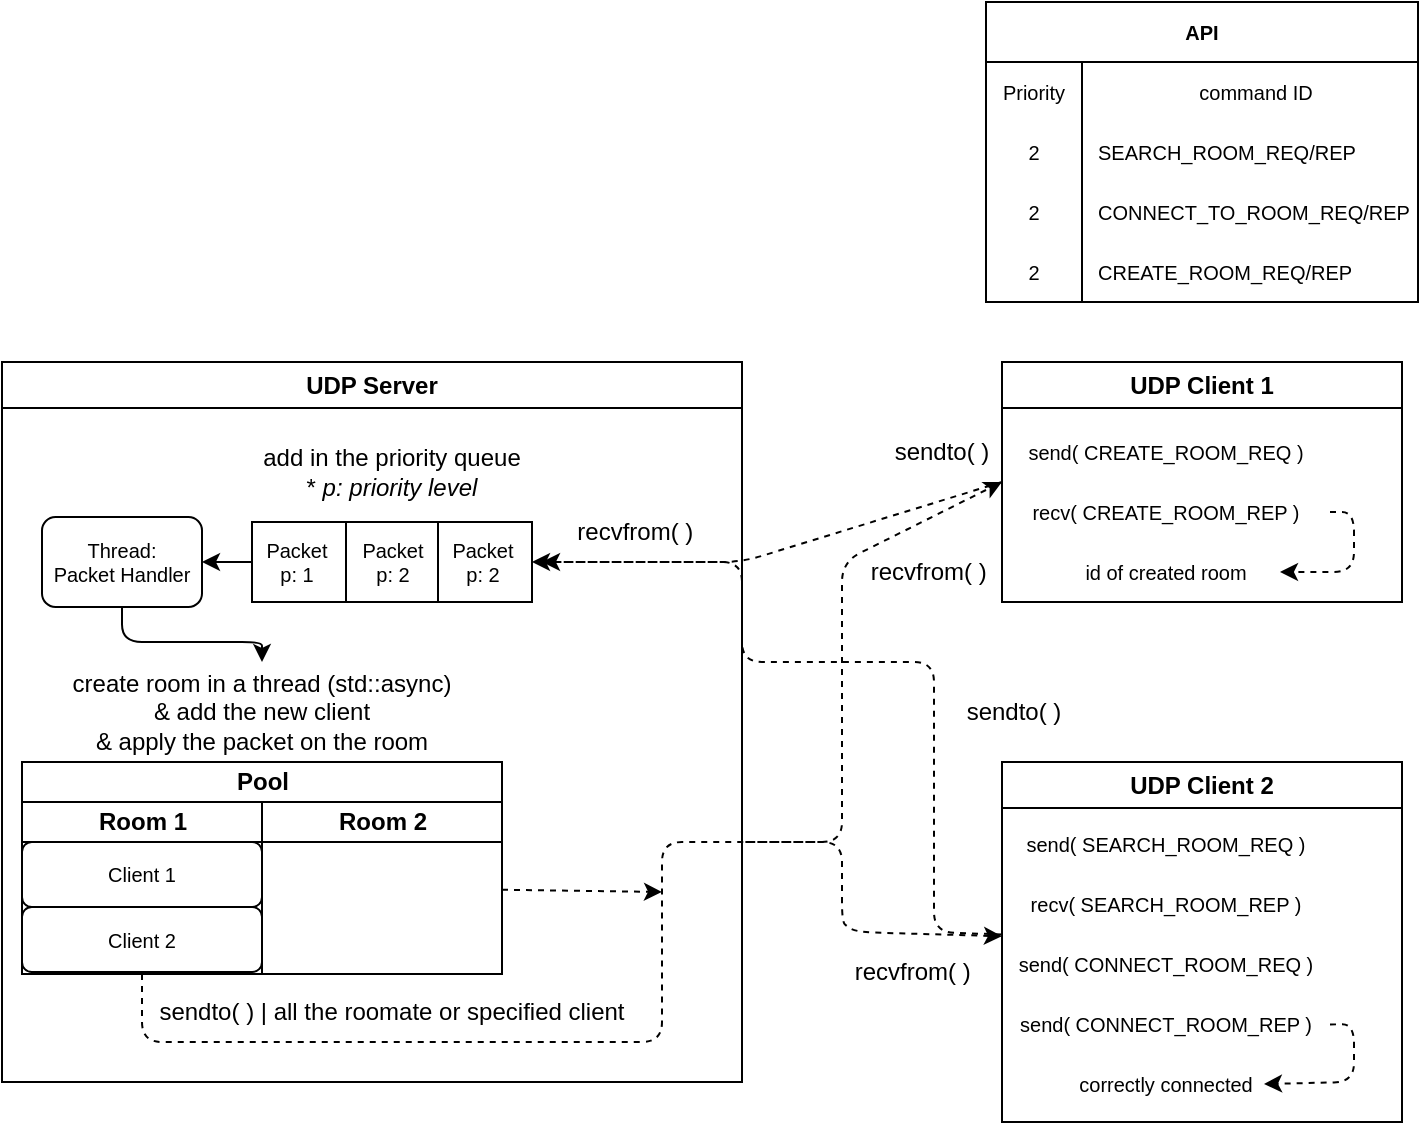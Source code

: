 <mxfile>
    <diagram id="Rn2WxBoUSha6ol9stlQ8" name="Page-1">
        <mxGraphModel dx="1156" dy="553" grid="1" gridSize="10" guides="1" tooltips="1" connect="1" arrows="1" fold="1" page="1" pageScale="1" pageWidth="827" pageHeight="1169" math="0" shadow="0">
            <root>
                <mxCell id="0"/>
                <mxCell id="1" parent="0"/>
                <mxCell id="2" value="UDP Server" style="swimlane;whiteSpace=wrap;html=1;" parent="1" vertex="1">
                    <mxGeometry x="64" y="260" width="370" height="360" as="geometry"/>
                </mxCell>
                <mxCell id="18" value="create room in a thread (std::async)&lt;br&gt;&amp;amp; add the new client&lt;br&gt;&amp;amp; apply the packet on the room" style="text;html=1;strokeColor=none;fillColor=none;align=center;verticalAlign=middle;whiteSpace=wrap;rounded=0;" parent="2" vertex="1">
                    <mxGeometry x="10" y="150" width="240" height="50" as="geometry"/>
                </mxCell>
                <mxCell id="20" value="" style="shape=process;whiteSpace=wrap;html=1;backgroundOutline=1;size=0.333;" parent="2" vertex="1">
                    <mxGeometry x="125" y="80" width="140" height="40" as="geometry"/>
                </mxCell>
                <mxCell id="21" value="Pool" style="swimlane;childLayout=stackLayout;resizeParent=1;resizeParentMax=0;startSize=20;html=1;" vertex="1" parent="2">
                    <mxGeometry x="10" y="200" width="240" height="106" as="geometry"/>
                </mxCell>
                <mxCell id="22" value="Room 1" style="swimlane;startSize=20;html=1;fillStyle=auto;gradientColor=none;swimlaneFillColor=default;" vertex="1" parent="21">
                    <mxGeometry y="20" width="120" height="86" as="geometry"/>
                </mxCell>
                <mxCell id="39" value="Client 1" style="rounded=1;whiteSpace=wrap;html=1;fillStyle=auto;fontSize=10;fillColor=none;gradientColor=none;" vertex="1" parent="22">
                    <mxGeometry y="20" width="120" height="32.5" as="geometry"/>
                </mxCell>
                <mxCell id="40" value="Client 2" style="rounded=1;whiteSpace=wrap;html=1;fillStyle=auto;fontSize=10;fillColor=none;gradientColor=none;" vertex="1" parent="22">
                    <mxGeometry y="52.5" width="120" height="32.5" as="geometry"/>
                </mxCell>
                <mxCell id="23" value="Room 2" style="swimlane;startSize=20;html=1;swimlaneFillColor=default;" vertex="1" parent="21">
                    <mxGeometry x="120" y="20" width="120" height="86" as="geometry"/>
                </mxCell>
                <mxCell id="14" value="Packet p: 2" style="text;strokeColor=none;fillColor=none;align=center;verticalAlign=middle;spacingLeft=4;spacingRight=4;overflow=hidden;points=[[0,0.5],[1,0.5]];portConstraint=eastwest;rotatable=0;whiteSpace=wrap;html=1;fontSize=10;" parent="2" vertex="1">
                    <mxGeometry x="172.5" y="80" width="45" height="40" as="geometry"/>
                </mxCell>
                <mxCell id="8" value="&amp;nbsp;recvfrom( )" style="text;html=1;strokeColor=none;fillColor=none;align=center;verticalAlign=middle;whiteSpace=wrap;rounded=0;" parent="2" vertex="1">
                    <mxGeometry x="280" y="70" width="70" height="30" as="geometry"/>
                </mxCell>
                <mxCell id="6" value="sendto( ) | all the roomate or specified client" style="text;html=1;strokeColor=none;fillColor=none;align=center;verticalAlign=middle;whiteSpace=wrap;rounded=0;" parent="2" vertex="1">
                    <mxGeometry x="75" y="310" width="240" height="30" as="geometry"/>
                </mxCell>
                <mxCell id="25" value="add in the priority queue&lt;br&gt;*&lt;i&gt; p: priority level&lt;/i&gt;" style="text;html=1;strokeColor=none;fillColor=none;align=center;verticalAlign=middle;whiteSpace=wrap;rounded=0;" vertex="1" parent="2">
                    <mxGeometry x="125" y="40" width="140" height="30" as="geometry"/>
                </mxCell>
                <mxCell id="26" value="Packet p: 1" style="text;strokeColor=none;fillColor=none;align=center;verticalAlign=middle;spacingLeft=4;spacingRight=4;overflow=hidden;points=[[0,0.5],[1,0.5]];portConstraint=eastwest;rotatable=0;whiteSpace=wrap;html=1;fontSize=10;" vertex="1" parent="2">
                    <mxGeometry x="125" y="80" width="45" height="40" as="geometry"/>
                </mxCell>
                <mxCell id="27" value="Packet p: 2" style="text;strokeColor=none;fillColor=none;align=center;verticalAlign=middle;spacingLeft=4;spacingRight=4;overflow=hidden;points=[[0,0.5],[1,0.5]];portConstraint=eastwest;rotatable=0;whiteSpace=wrap;html=1;rounded=0;fontSize=10;" vertex="1" parent="2">
                    <mxGeometry x="217.5" y="80" width="45" height="40" as="geometry"/>
                </mxCell>
                <mxCell id="31" value="Thread:&lt;br&gt;Packet Handler" style="rounded=1;whiteSpace=wrap;html=1;fillStyle=auto;fontSize=10;fillColor=none;gradientColor=none;" vertex="1" parent="2">
                    <mxGeometry x="20" y="77.5" width="80" height="45" as="geometry"/>
                </mxCell>
                <mxCell id="30" style="edgeStyle=none;html=1;fontSize=10;startArrow=none;startFill=0;endArrow=classic;endFill=1;entryX=1;entryY=0.5;entryDx=0;entryDy=0;" edge="1" parent="2" source="26" target="31">
                    <mxGeometry relative="1" as="geometry">
                        <mxPoint x="110" y="100" as="targetPoint"/>
                    </mxGeometry>
                </mxCell>
                <mxCell id="5" style="edgeStyle=none;html=1;exitX=0;exitY=0.5;exitDx=0;exitDy=0;startArrow=none;startFill=0;dashed=1;endArrow=classic;endFill=1;entryX=1;entryY=0.5;entryDx=0;entryDy=0;" parent="1" source="3" target="20" edge="1">
                    <mxGeometry relative="1" as="geometry">
                        <mxPoint x="334" y="380" as="targetPoint"/>
                        <Array as="points">
                            <mxPoint x="434" y="360"/>
                        </Array>
                    </mxGeometry>
                </mxCell>
                <mxCell id="3" value="UDP Client 1" style="swimlane;whiteSpace=wrap;html=1;" parent="1" vertex="1">
                    <mxGeometry x="564" y="260" width="200" height="120" as="geometry"/>
                </mxCell>
                <mxCell id="64" value="send( CREATE_ROOM_REQ )" style="text;html=1;strokeColor=none;fillColor=none;align=center;verticalAlign=middle;whiteSpace=wrap;rounded=0;fillStyle=auto;fontSize=10;" vertex="1" parent="3">
                    <mxGeometry y="30" width="164" height="30" as="geometry"/>
                </mxCell>
                <mxCell id="68" style="edgeStyle=none;html=1;entryX=1;entryY=0.5;entryDx=0;entryDy=0;dashed=1;fontSize=10;startArrow=none;startFill=0;endArrow=classic;endFill=1;exitX=1;exitY=0.5;exitDx=0;exitDy=0;" edge="1" parent="3" source="65" target="66">
                    <mxGeometry relative="1" as="geometry">
                        <Array as="points">
                            <mxPoint x="176" y="75"/>
                            <mxPoint x="176" y="105"/>
                        </Array>
                    </mxGeometry>
                </mxCell>
                <mxCell id="65" value="recv( CREATE_ROOM_REP )" style="text;html=1;strokeColor=none;fillColor=none;align=center;verticalAlign=middle;whiteSpace=wrap;rounded=0;fillStyle=auto;fontSize=10;" vertex="1" parent="3">
                    <mxGeometry y="60" width="164" height="30" as="geometry"/>
                </mxCell>
                <mxCell id="66" value="id of created room" style="text;html=1;strokeColor=none;fillColor=none;align=center;verticalAlign=middle;whiteSpace=wrap;rounded=0;fillStyle=auto;fontSize=10;" vertex="1" parent="3">
                    <mxGeometry x="25" y="90" width="114" height="30" as="geometry"/>
                </mxCell>
                <mxCell id="35" style="edgeStyle=none;html=1;fontSize=10;startArrow=none;startFill=0;endArrow=classic;endFill=1;dashed=1;" edge="1" parent="1" source="4">
                    <mxGeometry relative="1" as="geometry">
                        <mxPoint x="334" y="360" as="targetPoint"/>
                        <Array as="points">
                            <mxPoint x="530" y="545"/>
                            <mxPoint x="530" y="410"/>
                            <mxPoint x="434" y="410"/>
                            <mxPoint x="434" y="360"/>
                        </Array>
                    </mxGeometry>
                </mxCell>
                <mxCell id="37" style="edgeStyle=none;html=1;dashed=1;fontSize=10;startArrow=classic;startFill=1;endArrow=none;endFill=0;" edge="1" parent="1" source="4">
                    <mxGeometry relative="1" as="geometry">
                        <mxPoint x="434" y="500" as="targetPoint"/>
                        <Array as="points">
                            <mxPoint x="490" y="545"/>
                            <mxPoint x="484" y="540"/>
                            <mxPoint x="484" y="500"/>
                        </Array>
                    </mxGeometry>
                </mxCell>
                <mxCell id="4" value="UDP Client 2" style="swimlane;whiteSpace=wrap;html=1;" parent="1" vertex="1">
                    <mxGeometry x="564" y="460" width="200" height="180" as="geometry"/>
                </mxCell>
                <mxCell id="70" value="send( SEARCH_ROOM_REQ )" style="text;html=1;strokeColor=none;fillColor=none;align=center;verticalAlign=middle;whiteSpace=wrap;rounded=0;fillStyle=auto;fontSize=10;" vertex="1" parent="4">
                    <mxGeometry y="26.25" width="164" height="30" as="geometry"/>
                </mxCell>
                <mxCell id="71" value="recv( SEARCH_ROOM_REP )" style="text;html=1;strokeColor=none;fillColor=none;align=center;verticalAlign=middle;whiteSpace=wrap;rounded=0;fillStyle=auto;fontSize=10;" vertex="1" parent="4">
                    <mxGeometry y="56.25" width="164" height="30" as="geometry"/>
                </mxCell>
                <mxCell id="72" value="send( CONNECT_ROOM_REQ )" style="text;html=1;strokeColor=none;fillColor=none;align=center;verticalAlign=middle;whiteSpace=wrap;rounded=0;fillStyle=auto;fontSize=10;" vertex="1" parent="4">
                    <mxGeometry y="86.25" width="164" height="30" as="geometry"/>
                </mxCell>
                <mxCell id="73" value="send( CONNECT_ROOM_REP )" style="text;html=1;strokeColor=none;fillColor=none;align=center;verticalAlign=middle;whiteSpace=wrap;rounded=0;fillStyle=auto;fontSize=10;" vertex="1" parent="4">
                    <mxGeometry y="116.25" width="164" height="30" as="geometry"/>
                </mxCell>
                <mxCell id="77" value="correctly connected" style="text;html=1;strokeColor=none;fillColor=none;align=center;verticalAlign=middle;whiteSpace=wrap;rounded=0;fillStyle=auto;fontSize=10;" vertex="1" parent="4">
                    <mxGeometry x="33" y="146" width="98" height="30" as="geometry"/>
                </mxCell>
                <mxCell id="75" style="edgeStyle=none;html=1;exitX=1;exitY=0.5;exitDx=0;exitDy=0;dashed=1;fontSize=10;startArrow=none;startFill=0;endArrow=classic;endFill=1;entryX=1;entryY=0.5;entryDx=0;entryDy=0;" edge="1" parent="4" source="73" target="77">
                    <mxGeometry relative="1" as="geometry">
                        <mxPoint x="156" y="160" as="targetPoint"/>
                        <Array as="points">
                            <mxPoint x="176" y="131"/>
                            <mxPoint x="176" y="160"/>
                        </Array>
                    </mxGeometry>
                </mxCell>
                <mxCell id="7" value="sendto( )" style="text;html=1;strokeColor=none;fillColor=none;align=center;verticalAlign=middle;whiteSpace=wrap;rounded=0;" parent="1" vertex="1">
                    <mxGeometry x="504" y="290" width="60" height="30" as="geometry"/>
                </mxCell>
                <mxCell id="10" value="recvfrom( )&amp;nbsp;" style="text;html=1;strokeColor=none;fillColor=none;align=center;verticalAlign=middle;whiteSpace=wrap;rounded=0;" parent="1" vertex="1">
                    <mxGeometry x="494" y="350" width="70" height="30" as="geometry"/>
                </mxCell>
                <mxCell id="32" style="edgeStyle=none;html=1;fontSize=10;startArrow=none;startFill=0;endArrow=classic;endFill=1;" edge="1" parent="1" source="31">
                    <mxGeometry relative="1" as="geometry">
                        <mxPoint x="194" y="410" as="targetPoint"/>
                        <Array as="points">
                            <mxPoint x="124" y="400"/>
                            <mxPoint x="194" y="400"/>
                        </Array>
                    </mxGeometry>
                </mxCell>
                <mxCell id="33" style="edgeStyle=none;html=1;fontSize=10;startArrow=none;startFill=0;endArrow=classic;endFill=1;entryX=0;entryY=0.5;entryDx=0;entryDy=0;dashed=1;" edge="1" parent="1" source="22" target="3">
                    <mxGeometry relative="1" as="geometry">
                        <mxPoint x="394" y="500" as="targetPoint"/>
                        <Array as="points">
                            <mxPoint x="134" y="600"/>
                            <mxPoint x="394" y="600"/>
                            <mxPoint x="394" y="500"/>
                            <mxPoint x="484" y="500"/>
                            <mxPoint x="484" y="360"/>
                        </Array>
                    </mxGeometry>
                </mxCell>
                <mxCell id="34" style="edgeStyle=none;html=1;fontSize=10;startArrow=none;startFill=0;endArrow=classic;endFill=1;dashed=1;" edge="1" parent="1" source="23">
                    <mxGeometry relative="1" as="geometry">
                        <mxPoint x="394" y="525" as="targetPoint"/>
                    </mxGeometry>
                </mxCell>
                <mxCell id="36" value="sendto( )" style="text;html=1;strokeColor=none;fillColor=none;align=center;verticalAlign=middle;whiteSpace=wrap;rounded=0;" vertex="1" parent="1">
                    <mxGeometry x="540" y="420" width="60" height="30" as="geometry"/>
                </mxCell>
                <mxCell id="42" value="API" style="shape=table;startSize=30;container=1;collapsible=0;childLayout=tableLayout;fixedRows=1;rowLines=0;fontStyle=1;rounded=0;fillStyle=auto;fontSize=10;fillColor=none;gradientColor=none;align=center;" vertex="1" parent="1">
                    <mxGeometry x="556" y="80" width="216" height="150" as="geometry"/>
                </mxCell>
                <mxCell id="43" value="" style="shape=tableRow;horizontal=0;startSize=0;swimlaneHead=0;swimlaneBody=0;top=0;left=0;bottom=0;right=0;collapsible=0;dropTarget=0;fillColor=none;points=[[0,0.5],[1,0.5]];portConstraint=eastwest;rounded=0;fillStyle=auto;fontSize=10;" vertex="1" parent="42">
                    <mxGeometry y="30" width="216" height="30" as="geometry"/>
                </mxCell>
                <mxCell id="44" value="Priority" style="shape=partialRectangle;html=1;whiteSpace=wrap;connectable=0;fillColor=none;top=0;left=0;bottom=0;right=0;overflow=hidden;pointerEvents=1;rounded=0;fillStyle=auto;fontSize=10;" vertex="1" parent="43">
                    <mxGeometry width="48" height="30" as="geometry">
                        <mxRectangle width="48" height="30" as="alternateBounds"/>
                    </mxGeometry>
                </mxCell>
                <mxCell id="45" value="command ID" style="shape=partialRectangle;html=1;whiteSpace=wrap;connectable=0;fillColor=none;top=0;left=0;bottom=0;right=0;align=center;spacingLeft=6;overflow=hidden;rounded=0;fillStyle=auto;fontSize=10;" vertex="1" parent="43">
                    <mxGeometry x="48" width="168" height="30" as="geometry">
                        <mxRectangle width="168" height="30" as="alternateBounds"/>
                    </mxGeometry>
                </mxCell>
                <mxCell id="46" value="" style="shape=tableRow;horizontal=0;startSize=0;swimlaneHead=0;swimlaneBody=0;top=0;left=0;bottom=0;right=0;collapsible=0;dropTarget=0;fillColor=none;points=[[0,0.5],[1,0.5]];portConstraint=eastwest;rounded=0;fillStyle=auto;fontSize=10;" vertex="1" parent="42">
                    <mxGeometry y="60" width="216" height="30" as="geometry"/>
                </mxCell>
                <mxCell id="47" value="2" style="shape=partialRectangle;html=1;whiteSpace=wrap;connectable=0;fillColor=none;top=0;left=0;bottom=0;right=0;overflow=hidden;rounded=0;fillStyle=auto;fontSize=10;" vertex="1" parent="46">
                    <mxGeometry width="48" height="30" as="geometry">
                        <mxRectangle width="48" height="30" as="alternateBounds"/>
                    </mxGeometry>
                </mxCell>
                <mxCell id="48" value="SEARCH_ROOM_REQ/REP" style="shape=partialRectangle;html=1;whiteSpace=wrap;connectable=0;fillColor=none;top=0;left=0;bottom=0;right=0;align=left;spacingLeft=6;overflow=hidden;rounded=0;fillStyle=auto;fontSize=10;" vertex="1" parent="46">
                    <mxGeometry x="48" width="168" height="30" as="geometry">
                        <mxRectangle width="168" height="30" as="alternateBounds"/>
                    </mxGeometry>
                </mxCell>
                <mxCell id="49" value="" style="shape=tableRow;horizontal=0;startSize=0;swimlaneHead=0;swimlaneBody=0;top=0;left=0;bottom=0;right=0;collapsible=0;dropTarget=0;fillColor=none;points=[[0,0.5],[1,0.5]];portConstraint=eastwest;rounded=0;fillStyle=auto;fontSize=10;" vertex="1" parent="42">
                    <mxGeometry y="90" width="216" height="30" as="geometry"/>
                </mxCell>
                <mxCell id="50" value="2" style="shape=partialRectangle;html=1;whiteSpace=wrap;connectable=0;fillColor=none;top=0;left=0;bottom=0;right=0;overflow=hidden;rounded=0;fillStyle=auto;fontSize=10;" vertex="1" parent="49">
                    <mxGeometry width="48" height="30" as="geometry">
                        <mxRectangle width="48" height="30" as="alternateBounds"/>
                    </mxGeometry>
                </mxCell>
                <mxCell id="51" value="CONNECT_TO_ROOM_REQ/REP" style="shape=partialRectangle;html=1;whiteSpace=wrap;connectable=0;fillColor=none;top=0;left=0;bottom=0;right=0;align=left;spacingLeft=6;overflow=hidden;rounded=0;fillStyle=auto;fontSize=10;" vertex="1" parent="49">
                    <mxGeometry x="48" width="168" height="30" as="geometry">
                        <mxRectangle width="168" height="30" as="alternateBounds"/>
                    </mxGeometry>
                </mxCell>
                <mxCell id="61" value="" style="shape=tableRow;horizontal=0;startSize=0;swimlaneHead=0;swimlaneBody=0;top=0;left=0;bottom=0;right=0;collapsible=0;dropTarget=0;fillColor=none;points=[[0,0.5],[1,0.5]];portConstraint=eastwest;rounded=0;fillStyle=auto;fontSize=10;" vertex="1" parent="42">
                    <mxGeometry y="120" width="216" height="30" as="geometry"/>
                </mxCell>
                <mxCell id="62" value="2" style="shape=partialRectangle;html=1;whiteSpace=wrap;connectable=0;fillColor=none;top=0;left=0;bottom=0;right=0;overflow=hidden;rounded=0;fillStyle=auto;fontSize=10;" vertex="1" parent="61">
                    <mxGeometry width="48" height="30" as="geometry">
                        <mxRectangle width="48" height="30" as="alternateBounds"/>
                    </mxGeometry>
                </mxCell>
                <mxCell id="63" value="CREATE_ROOM_REQ/REP" style="shape=partialRectangle;html=1;whiteSpace=wrap;connectable=0;fillColor=none;top=0;left=0;bottom=0;right=0;align=left;spacingLeft=6;overflow=hidden;rounded=0;fillStyle=auto;fontSize=10;" vertex="1" parent="61">
                    <mxGeometry x="48" width="168" height="30" as="geometry">
                        <mxRectangle width="168" height="30" as="alternateBounds"/>
                    </mxGeometry>
                </mxCell>
                <mxCell id="78" value="recvfrom( )&amp;nbsp;" style="text;html=1;strokeColor=none;fillColor=none;align=center;verticalAlign=middle;whiteSpace=wrap;rounded=0;" vertex="1" parent="1">
                    <mxGeometry x="486" y="550" width="70" height="30" as="geometry"/>
                </mxCell>
            </root>
        </mxGraphModel>
    </diagram>
</mxfile>